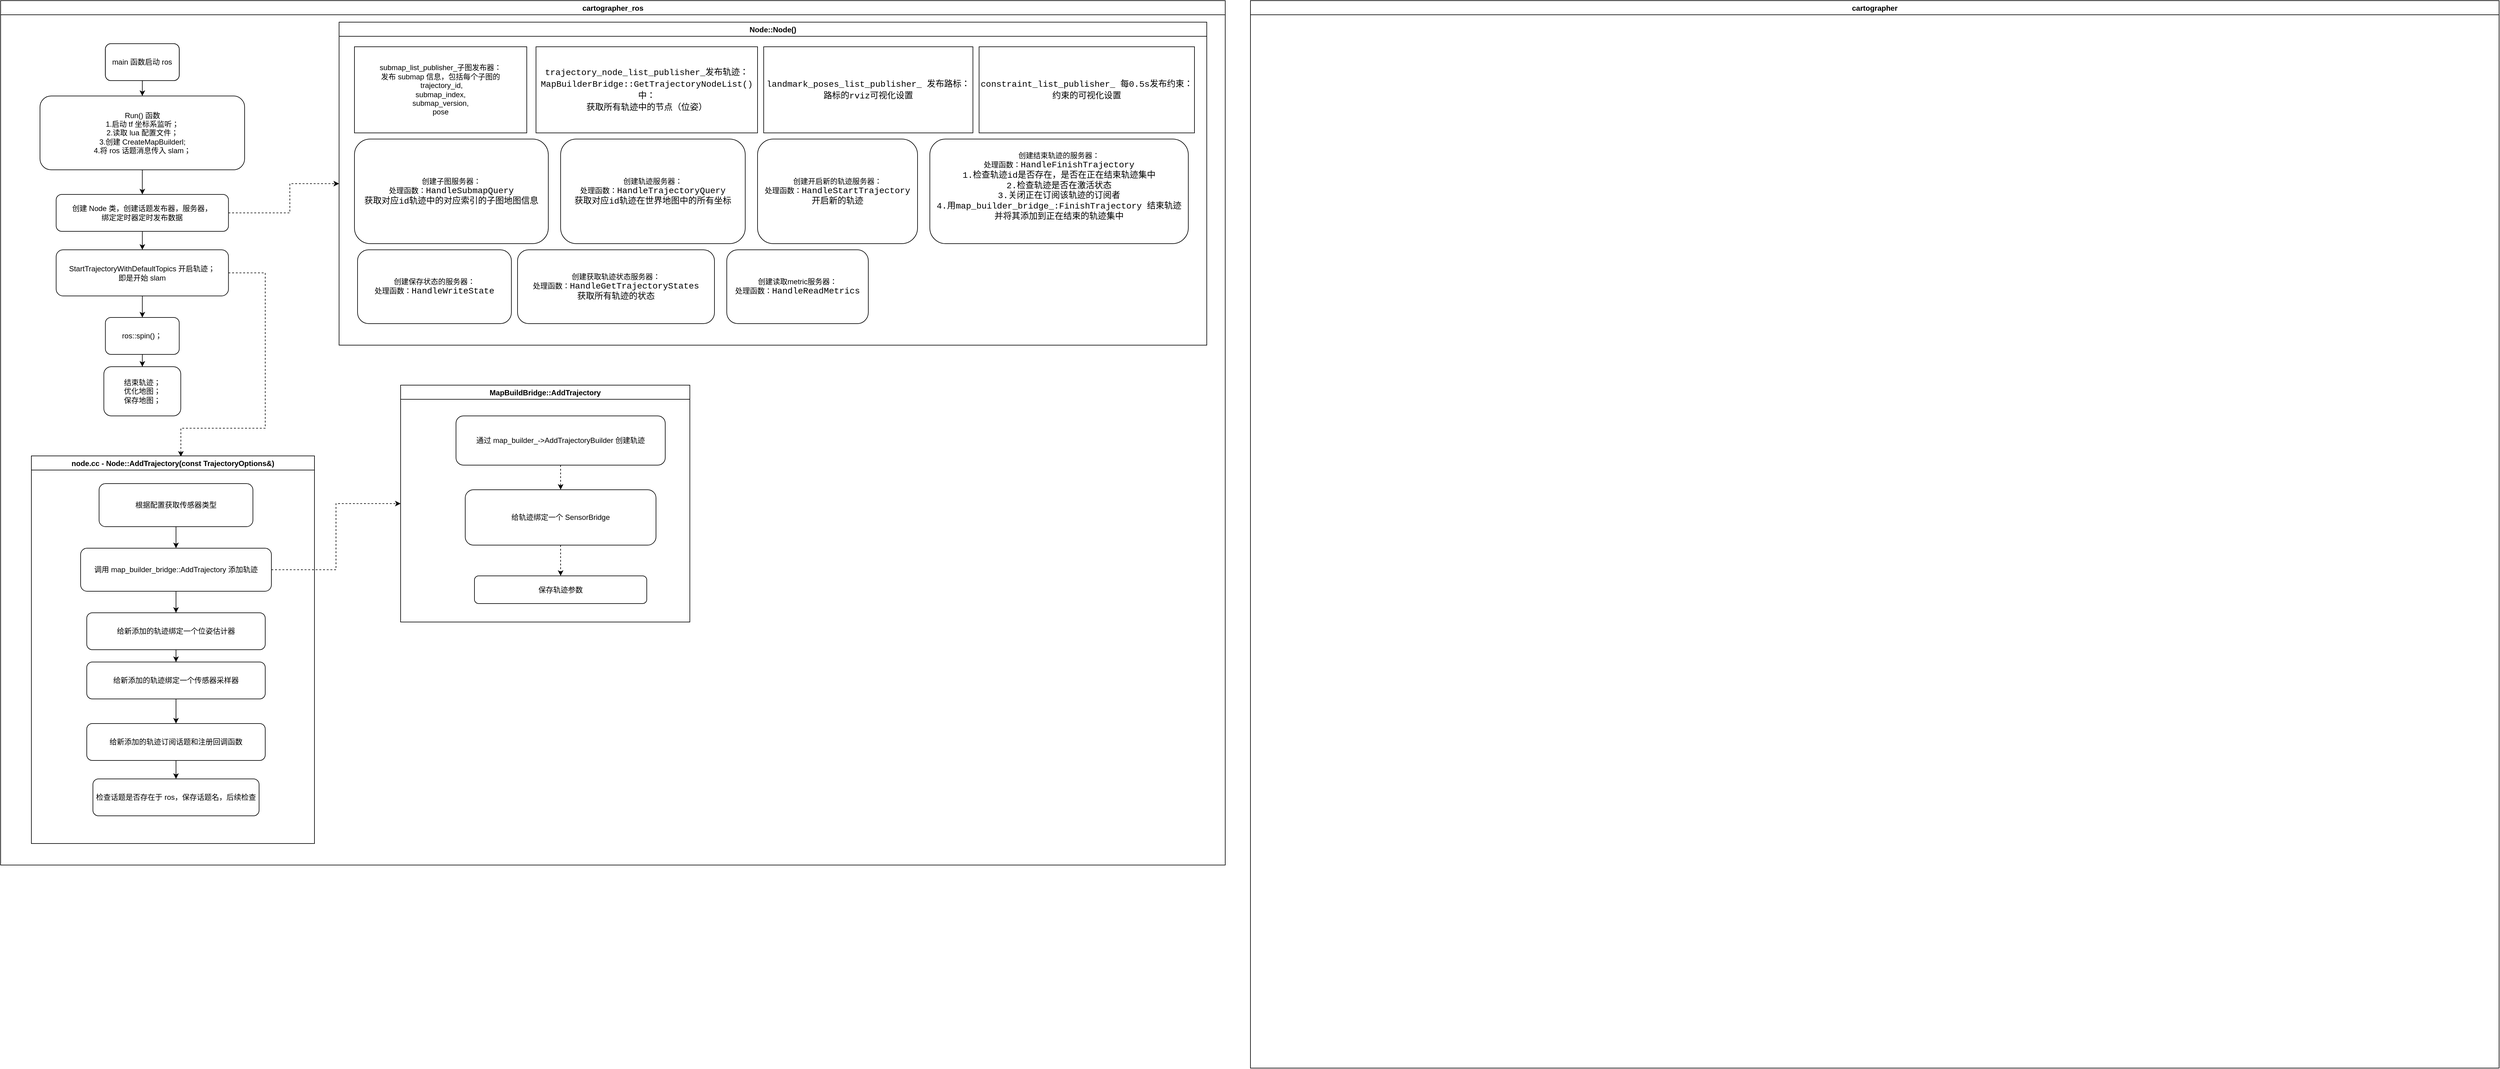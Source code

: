 <mxfile version="15.8.7" type="device"><diagram id="i1i0kIvz_2aGo8kS62SS" name="第 1 页"><mxGraphModel dx="3041" dy="1339" grid="1" gridSize="10" guides="1" tooltips="1" connect="1" arrows="1" fold="1" page="1" pageScale="1" pageWidth="827" pageHeight="1169" math="0" shadow="0"><root><mxCell id="0"/><mxCell id="1" parent="0"/><mxCell id="r9NW1QcY_7z1-99a0zew-1" value="cartographer_ros" style="swimlane;" parent="1" vertex="1"><mxGeometry x="-790" y="25" width="1990" height="1405" as="geometry"/></mxCell><mxCell id="r9NW1QcY_7z1-99a0zew-4" value="main 函数启动 ros" style="rounded=1;whiteSpace=wrap;html=1;" parent="r9NW1QcY_7z1-99a0zew-1" vertex="1"><mxGeometry x="170.25" y="70" width="120" height="60" as="geometry"/></mxCell><mxCell id="r9NW1QcY_7z1-99a0zew-9" value="" style="edgeStyle=orthogonalEdgeStyle;rounded=0;orthogonalLoop=1;jettySize=auto;html=1;" parent="r9NW1QcY_7z1-99a0zew-1" source="r9NW1QcY_7z1-99a0zew-7" target="r9NW1QcY_7z1-99a0zew-8" edge="1"><mxGeometry relative="1" as="geometry"/></mxCell><mxCell id="r9NW1QcY_7z1-99a0zew-7" value="&lt;span&gt;ros::spin()；&lt;/span&gt;" style="rounded=1;whiteSpace=wrap;html=1;" parent="r9NW1QcY_7z1-99a0zew-1" vertex="1"><mxGeometry x="170.25" y="515" width="120" height="60" as="geometry"/></mxCell><mxCell id="r9NW1QcY_7z1-99a0zew-8" value="结束轨迹；&lt;br&gt;优化地图；&lt;br&gt;保存地图；" style="rounded=1;whiteSpace=wrap;html=1;" parent="r9NW1QcY_7z1-99a0zew-1" vertex="1"><mxGeometry x="167.75" y="595" width="125" height="80" as="geometry"/></mxCell><mxCell id="Doq_2A9rJnapWviokbke-11" value="" style="edgeStyle=orthogonalEdgeStyle;rounded=0;orthogonalLoop=1;jettySize=auto;html=1;" parent="r9NW1QcY_7z1-99a0zew-1" source="r9NW1QcY_7z1-99a0zew-15" target="r9NW1QcY_7z1-99a0zew-16" edge="1"><mxGeometry relative="1" as="geometry"/></mxCell><mxCell id="r9NW1QcY_7z1-99a0zew-15" value="main 函数启动 ros" style="rounded=1;whiteSpace=wrap;html=1;" parent="r9NW1QcY_7z1-99a0zew-1" vertex="1"><mxGeometry x="170.25" y="70" width="120" height="60" as="geometry"/></mxCell><mxCell id="Doq_2A9rJnapWviokbke-12" value="" style="edgeStyle=orthogonalEdgeStyle;rounded=0;orthogonalLoop=1;jettySize=auto;html=1;" parent="r9NW1QcY_7z1-99a0zew-1" source="r9NW1QcY_7z1-99a0zew-16" target="Doq_2A9rJnapWviokbke-2" edge="1"><mxGeometry relative="1" as="geometry"/></mxCell><mxCell id="r9NW1QcY_7z1-99a0zew-16" value="Run() 函数&lt;br&gt;1.启动 tf 坐标系监听；&lt;br&gt;2.读取 lua 配置文件；&lt;br&gt;3.创建 CreateMapBuilderl;&lt;br&gt;4.将 ros 话题消息传入 slam；" style="rounded=1;whiteSpace=wrap;html=1;" parent="r9NW1QcY_7z1-99a0zew-1" vertex="1"><mxGeometry x="64" y="155" width="332.5" height="120" as="geometry"/></mxCell><mxCell id="r9NW1QcY_7z1-99a0zew-20" style="edgeStyle=orthogonalEdgeStyle;rounded=0;orthogonalLoop=1;jettySize=auto;html=1;exitX=1;exitY=0.5;exitDx=0;exitDy=0;dashed=1;entryX=0.528;entryY=0.002;entryDx=0;entryDy=0;entryPerimeter=0;" parent="r9NW1QcY_7z1-99a0zew-1" source="r9NW1QcY_7z1-99a0zew-17" target="r9NW1QcY_7z1-99a0zew-19" edge="1"><mxGeometry relative="1" as="geometry"><mxPoint x="310" y="695" as="targetPoint"/><Array as="points"><mxPoint x="430" y="443"/><mxPoint x="430" y="695"/><mxPoint x="293" y="695"/></Array></mxGeometry></mxCell><mxCell id="Doq_2A9rJnapWviokbke-1" value="" style="edgeStyle=orthogonalEdgeStyle;rounded=0;orthogonalLoop=1;jettySize=auto;html=1;" parent="r9NW1QcY_7z1-99a0zew-1" source="r9NW1QcY_7z1-99a0zew-17" target="r9NW1QcY_7z1-99a0zew-7" edge="1"><mxGeometry relative="1" as="geometry"/></mxCell><mxCell id="r9NW1QcY_7z1-99a0zew-17" value="&lt;span&gt;StartTrajectoryWithDefaultTopics 开启轨迹；&lt;br&gt;即是开始 slam&lt;br&gt;&lt;/span&gt;" style="rounded=1;whiteSpace=wrap;html=1;" parent="r9NW1QcY_7z1-99a0zew-1" vertex="1"><mxGeometry x="90.25" y="405" width="280" height="75" as="geometry"/></mxCell><mxCell id="r9NW1QcY_7z1-99a0zew-19" value="node.cc - Node::AddTrajectory(const TrajectoryOptions&amp;)" style="swimlane;" parent="r9NW1QcY_7z1-99a0zew-1" vertex="1"><mxGeometry x="50" y="740" width="460" height="630" as="geometry"/></mxCell><mxCell id="Doq_2A9rJnapWviokbke-3" value="" style="edgeStyle=orthogonalEdgeStyle;rounded=0;orthogonalLoop=1;jettySize=auto;html=1;" parent="r9NW1QcY_7z1-99a0zew-19" source="r9NW1QcY_7z1-99a0zew-21" target="r9NW1QcY_7z1-99a0zew-22" edge="1"><mxGeometry relative="1" as="geometry"/></mxCell><mxCell id="r9NW1QcY_7z1-99a0zew-21" value="根据配置获取传感器类型&lt;br&gt;" style="rounded=1;whiteSpace=wrap;html=1;" parent="r9NW1QcY_7z1-99a0zew-19" vertex="1"><mxGeometry x="110" y="45" width="250" height="70" as="geometry"/></mxCell><mxCell id="Doq_2A9rJnapWviokbke-5" value="" style="edgeStyle=orthogonalEdgeStyle;rounded=0;orthogonalLoop=1;jettySize=auto;html=1;" parent="r9NW1QcY_7z1-99a0zew-19" source="r9NW1QcY_7z1-99a0zew-22" target="r9NW1QcY_7z1-99a0zew-23" edge="1"><mxGeometry relative="1" as="geometry"/></mxCell><mxCell id="r9NW1QcY_7z1-99a0zew-22" value="调用 map_builder_bridge::AddTrajectory 添加轨迹" style="rounded=1;whiteSpace=wrap;html=1;" parent="r9NW1QcY_7z1-99a0zew-19" vertex="1"><mxGeometry x="80" y="150" width="310" height="70" as="geometry"/></mxCell><mxCell id="Doq_2A9rJnapWviokbke-9" value="" style="edgeStyle=orthogonalEdgeStyle;rounded=0;orthogonalLoop=1;jettySize=auto;html=1;" parent="r9NW1QcY_7z1-99a0zew-19" source="r9NW1QcY_7z1-99a0zew-24" target="r9NW1QcY_7z1-99a0zew-25" edge="1"><mxGeometry relative="1" as="geometry"/></mxCell><mxCell id="r9NW1QcY_7z1-99a0zew-24" value="给新添加的轨迹绑定一个传感器采样器" style="rounded=1;whiteSpace=wrap;html=1;" parent="r9NW1QcY_7z1-99a0zew-19" vertex="1"><mxGeometry x="90" y="335" width="290" height="60" as="geometry"/></mxCell><mxCell id="Doq_2A9rJnapWviokbke-10" value="" style="edgeStyle=orthogonalEdgeStyle;rounded=0;orthogonalLoop=1;jettySize=auto;html=1;" parent="r9NW1QcY_7z1-99a0zew-19" source="r9NW1QcY_7z1-99a0zew-25" target="r9NW1QcY_7z1-99a0zew-26" edge="1"><mxGeometry relative="1" as="geometry"/></mxCell><mxCell id="r9NW1QcY_7z1-99a0zew-25" value="给新添加的轨迹订阅话题和注册回调函数" style="rounded=1;whiteSpace=wrap;html=1;" parent="r9NW1QcY_7z1-99a0zew-19" vertex="1"><mxGeometry x="90" y="435" width="290" height="60" as="geometry"/></mxCell><mxCell id="r9NW1QcY_7z1-99a0zew-26" value="检查话题是否存在于 ros，保存话题名，后续检查" style="rounded=1;whiteSpace=wrap;html=1;" parent="r9NW1QcY_7z1-99a0zew-19" vertex="1"><mxGeometry x="100" y="525" width="270" height="60" as="geometry"/></mxCell><mxCell id="Doq_2A9rJnapWviokbke-8" value="" style="edgeStyle=orthogonalEdgeStyle;rounded=0;orthogonalLoop=1;jettySize=auto;html=1;" parent="r9NW1QcY_7z1-99a0zew-19" source="r9NW1QcY_7z1-99a0zew-23" target="r9NW1QcY_7z1-99a0zew-24" edge="1"><mxGeometry relative="1" as="geometry"/></mxCell><mxCell id="r9NW1QcY_7z1-99a0zew-23" value="给新添加的轨迹绑定一个位姿估计器" style="rounded=1;whiteSpace=wrap;html=1;" parent="r9NW1QcY_7z1-99a0zew-19" vertex="1"><mxGeometry x="90" y="255" width="290" height="60" as="geometry"/></mxCell><mxCell id="r9NW1QcY_7z1-99a0zew-27" value="MapBuildBridge::AddTrajectory" style="swimlane;" parent="r9NW1QcY_7z1-99a0zew-1" vertex="1"><mxGeometry x="650" y="625" width="470" height="385" as="geometry"/></mxCell><mxCell id="r9NW1QcY_7z1-99a0zew-32" style="edgeStyle=orthogonalEdgeStyle;rounded=0;orthogonalLoop=1;jettySize=auto;html=1;exitX=0.5;exitY=1;exitDx=0;exitDy=0;dashed=1;" parent="r9NW1QcY_7z1-99a0zew-27" source="r9NW1QcY_7z1-99a0zew-28" target="r9NW1QcY_7z1-99a0zew-30" edge="1"><mxGeometry relative="1" as="geometry"/></mxCell><mxCell id="r9NW1QcY_7z1-99a0zew-28" value="通过 map_builder_-&amp;gt;AddTrajectoryBuilder 创建轨迹" style="rounded=1;whiteSpace=wrap;html=1;" parent="r9NW1QcY_7z1-99a0zew-27" vertex="1"><mxGeometry x="90" y="50" width="340" height="80" as="geometry"/></mxCell><mxCell id="r9NW1QcY_7z1-99a0zew-33" style="edgeStyle=orthogonalEdgeStyle;rounded=0;orthogonalLoop=1;jettySize=auto;html=1;exitX=0.5;exitY=1;exitDx=0;exitDy=0;entryX=0.5;entryY=0;entryDx=0;entryDy=0;dashed=1;" parent="r9NW1QcY_7z1-99a0zew-27" source="r9NW1QcY_7z1-99a0zew-30" target="r9NW1QcY_7z1-99a0zew-31" edge="1"><mxGeometry relative="1" as="geometry"/></mxCell><mxCell id="r9NW1QcY_7z1-99a0zew-30" value="给轨迹绑定一个 SensorBridge" style="rounded=1;whiteSpace=wrap;html=1;" parent="r9NW1QcY_7z1-99a0zew-27" vertex="1"><mxGeometry x="105" y="170" width="310" height="90" as="geometry"/></mxCell><mxCell id="r9NW1QcY_7z1-99a0zew-31" value="保存轨迹参数" style="rounded=1;whiteSpace=wrap;html=1;" parent="r9NW1QcY_7z1-99a0zew-27" vertex="1"><mxGeometry x="120" y="310" width="280" height="45" as="geometry"/></mxCell><mxCell id="Doq_2A9rJnapWviokbke-13" value="" style="edgeStyle=orthogonalEdgeStyle;rounded=0;orthogonalLoop=1;jettySize=auto;html=1;" parent="r9NW1QcY_7z1-99a0zew-1" source="Doq_2A9rJnapWviokbke-2" target="r9NW1QcY_7z1-99a0zew-17" edge="1"><mxGeometry relative="1" as="geometry"/></mxCell><mxCell id="Doq_2A9rJnapWviokbke-20" style="edgeStyle=orthogonalEdgeStyle;rounded=0;orthogonalLoop=1;jettySize=auto;html=1;exitX=1;exitY=0.5;exitDx=0;exitDy=0;entryX=0;entryY=0.5;entryDx=0;entryDy=0;dashed=1;" parent="r9NW1QcY_7z1-99a0zew-1" source="Doq_2A9rJnapWviokbke-2" target="Doq_2A9rJnapWviokbke-16" edge="1"><mxGeometry relative="1" as="geometry"><Array as="points"><mxPoint x="470" y="345"/></Array></mxGeometry></mxCell><mxCell id="Doq_2A9rJnapWviokbke-2" value="创建 Node 类，创建话题发布器，服务器，&lt;br&gt;绑定定时器定时发布数据" style="rounded=1;whiteSpace=wrap;html=1;" parent="r9NW1QcY_7z1-99a0zew-1" vertex="1"><mxGeometry x="90.25" y="315" width="280" height="60" as="geometry"/></mxCell><mxCell id="Doq_2A9rJnapWviokbke-16" value="Node::Node()" style="swimlane;" parent="r9NW1QcY_7z1-99a0zew-1" vertex="1"><mxGeometry x="550" y="35" width="1410" height="525" as="geometry"/></mxCell><mxCell id="Doq_2A9rJnapWviokbke-19" value="submap_list_publisher_子图发布器：&lt;br&gt;发布 submap 信息，包括每个子图的&lt;br&gt;&amp;nbsp;trajectory_id,&lt;br&gt;submap_index, &lt;br&gt;submap_version, &lt;br&gt;pose" style="rounded=0;whiteSpace=wrap;html=1;" parent="Doq_2A9rJnapWviokbke-16" vertex="1"><mxGeometry x="25" y="40" width="280" height="140" as="geometry"/></mxCell><mxCell id="Doq_2A9rJnapWviokbke-21" value="&lt;div style=&quot;font-family: &amp;#34;consolas&amp;#34; , &amp;#34;courier new&amp;#34; , monospace ; font-size: 14px ; line-height: 19px&quot;&gt;&lt;span style=&quot;background-color: rgb(255 , 255 , 255)&quot;&gt;trajectory_node_list_publisher_发布轨迹：&lt;/span&gt;&lt;/div&gt;&lt;div style=&quot;font-family: &amp;#34;consolas&amp;#34; , &amp;#34;courier new&amp;#34; , monospace ; font-size: 14px ; line-height: 19px&quot;&gt;&lt;div style=&quot;font-family: &amp;#34;consolas&amp;#34; , &amp;#34;courier new&amp;#34; , monospace ; line-height: 19px&quot;&gt;&lt;span style=&quot;background-color: rgb(255 , 255 , 255)&quot;&gt;MapBuilderBridge::GetTrajectoryNodeList()中：&lt;/span&gt;&lt;/div&gt;&lt;div style=&quot;font-family: &amp;#34;consolas&amp;#34; , &amp;#34;courier new&amp;#34; , monospace ; line-height: 19px&quot;&gt;&lt;span style=&quot;background-color: rgb(255 , 255 , 255)&quot;&gt;获取所有轨迹中的节点（位姿）&lt;/span&gt;&lt;/div&gt;&lt;/div&gt;" style="rounded=0;whiteSpace=wrap;html=1;" parent="Doq_2A9rJnapWviokbke-16" vertex="1"><mxGeometry x="320" y="40" width="360" height="140" as="geometry"/></mxCell><mxCell id="Doq_2A9rJnapWviokbke-22" value="&lt;div style=&quot;font-family: &amp;#34;consolas&amp;#34; , &amp;#34;courier new&amp;#34; , monospace ; font-size: 14px ; line-height: 19px&quot;&gt;&lt;span style=&quot;background-color: rgb(255 , 255 , 255)&quot;&gt;landmark_poses_list_publisher_ 发布路标：&lt;/span&gt;&lt;/div&gt;&lt;div style=&quot;font-family: &amp;#34;consolas&amp;#34; , &amp;#34;courier new&amp;#34; , monospace ; font-size: 14px ; line-height: 19px&quot;&gt;&lt;span style=&quot;background-color: rgb(255 , 255 , 255)&quot;&gt;路标的rviz可视化设置&lt;/span&gt;&lt;/div&gt;" style="rounded=0;whiteSpace=wrap;html=1;labelBackgroundColor=#FFFFFF;fontColor=#000000;" parent="Doq_2A9rJnapWviokbke-16" vertex="1"><mxGeometry x="690" y="40" width="340" height="140" as="geometry"/></mxCell><mxCell id="Doq_2A9rJnapWviokbke-23" value="&lt;div style=&quot;font-family: &amp;#34;consolas&amp;#34; , &amp;#34;courier new&amp;#34; , monospace ; font-size: 14px ; line-height: 19px&quot;&gt;&lt;span style=&quot;background-color: rgb(255 , 255 , 255)&quot;&gt;constraint_list_publisher_ 每0.5s发布约束：&lt;/span&gt;&lt;/div&gt;&lt;div style=&quot;font-family: &amp;#34;consolas&amp;#34; , &amp;#34;courier new&amp;#34; , monospace ; font-size: 14px ; line-height: 19px&quot;&gt;&lt;span style=&quot;background-color: rgb(255 , 255 , 255)&quot;&gt;约束的可视化设置&lt;/span&gt;&lt;/div&gt;" style="rounded=0;whiteSpace=wrap;html=1;labelBackgroundColor=#FFFFFF;fontColor=#000000;" parent="Doq_2A9rJnapWviokbke-16" vertex="1"><mxGeometry x="1040" y="40" width="350" height="140" as="geometry"/></mxCell><mxCell id="Doq_2A9rJnapWviokbke-24" value="创建子图服务器：&lt;br&gt;处理函数：&lt;span style=&quot;font-family: &amp;#34;consolas&amp;#34; , &amp;#34;courier new&amp;#34; , monospace ; font-size: 14px&quot;&gt;HandleSubmapQuery&lt;br&gt;获取对应id轨迹中的对应索引的子图地图信息&lt;br&gt;&lt;/span&gt;" style="rounded=1;whiteSpace=wrap;html=1;labelBackgroundColor=#FFFFFF;fontColor=#000000;" parent="Doq_2A9rJnapWviokbke-16" vertex="1"><mxGeometry x="25" y="190" width="315" height="170" as="geometry"/></mxCell><mxCell id="Doq_2A9rJnapWviokbke-25" value="创建轨迹服务器：&lt;br&gt;处理函数：&lt;span style=&quot;font-family: &amp;#34;consolas&amp;#34; , &amp;#34;courier new&amp;#34; , monospace ; font-size: 14px ; background-color: rgb(255 , 255 , 255)&quot;&gt;HandleTrajectoryQuery&lt;br&gt;获取对应id轨迹在世界地图中的所有坐标&lt;br&gt;&lt;/span&gt;" style="rounded=1;whiteSpace=wrap;html=1;labelBackgroundColor=none;fontColor=#000000;" parent="Doq_2A9rJnapWviokbke-16" vertex="1"><mxGeometry x="360" y="190" width="300" height="170" as="geometry"/></mxCell><mxCell id="Doq_2A9rJnapWviokbke-26" value="创建开启新的轨迹服务器：&lt;br&gt;处理函数：&lt;span style=&quot;font-family: &amp;#34;consolas&amp;#34; , &amp;#34;courier new&amp;#34; , monospace ; font-size: 14px ; background-color: rgb(255 , 255 , 255)&quot;&gt;HandleStartTrajectory&lt;/span&gt;&lt;br&gt;&lt;span style=&quot;font-family: &amp;#34;consolas&amp;#34; , &amp;#34;courier new&amp;#34; , monospace ; font-size: 14px ; background-color: rgb(255 , 255 , 255)&quot;&gt;开启新的轨迹&lt;br&gt;&lt;/span&gt;" style="rounded=1;whiteSpace=wrap;html=1;labelBackgroundColor=none;fontColor=#000000;" parent="Doq_2A9rJnapWviokbke-16" vertex="1"><mxGeometry x="680" y="190" width="260" height="170" as="geometry"/></mxCell><mxCell id="Doq_2A9rJnapWviokbke-27" value="创建结束轨迹的服务器：&lt;br&gt;处理函数：&lt;span style=&quot;font-family: &amp;#34;consolas&amp;#34; , &amp;#34;courier new&amp;#34; , monospace ; font-size: 14px ; background-color: rgb(255 , 255 , 255)&quot;&gt;HandleFinishTrajectory&lt;br&gt;1.检查轨迹id是否存在，是否在正在结束轨迹集中&lt;br&gt;2.检查轨迹是否在激活状态&lt;br&gt;3.关闭正在订阅该轨迹的订阅者&lt;br&gt;4.用&lt;/span&gt;&lt;span style=&quot;font-family: &amp;#34;consolas&amp;#34; , &amp;#34;courier new&amp;#34; , monospace ; font-size: 14px&quot;&gt;map_builder_bridge_&lt;span style=&quot;background-color: rgb(255 , 255 , 255)&quot;&gt;:&lt;/span&gt;&lt;/span&gt;&lt;span style=&quot;font-family: &amp;#34;consolas&amp;#34; , &amp;#34;courier new&amp;#34; , monospace ; font-size: 14px&quot;&gt;FinishTrajectory 结束轨迹&lt;br&gt;&lt;/span&gt;&lt;span style=&quot;font-family: &amp;#34;consolas&amp;#34; , &amp;#34;courier new&amp;#34; , monospace ; font-size: 14px ; background-color: rgb(255 , 255 , 255)&quot;&gt;并将其添加到正在结束的轨迹集中&lt;br&gt;&lt;/span&gt;&lt;span style=&quot;font-family: &amp;#34;consolas&amp;#34; , &amp;#34;courier new&amp;#34; , monospace ; font-size: 14px ; background-color: rgb(255 , 255 , 255)&quot;&gt;&lt;br&gt;&lt;/span&gt;" style="rounded=1;whiteSpace=wrap;html=1;labelBackgroundColor=#FFFFFF;fontColor=#000000;" parent="Doq_2A9rJnapWviokbke-16" vertex="1"><mxGeometry x="960" y="190" width="420" height="170" as="geometry"/></mxCell><mxCell id="Doq_2A9rJnapWviokbke-28" value="创建保存状态的服务器：&lt;br&gt;处理函数：&lt;span style=&quot;font-family: &amp;#34;consolas&amp;#34; , &amp;#34;courier new&amp;#34; , monospace ; font-size: 14px ; background-color: rgb(255 , 255 , 255)&quot;&gt;HandleWriteState&lt;/span&gt;" style="rounded=1;whiteSpace=wrap;html=1;labelBackgroundColor=#FFFFFF;fontColor=#000000;" parent="Doq_2A9rJnapWviokbke-16" vertex="1"><mxGeometry x="30" y="370" width="250" height="120" as="geometry"/></mxCell><mxCell id="Doq_2A9rJnapWviokbke-29" value="创建获取轨迹状态服务器：&lt;br&gt;处理函数：&lt;span style=&quot;font-family: &amp;#34;consolas&amp;#34; , &amp;#34;courier new&amp;#34; , monospace ; font-size: 14px ; background-color: rgb(255 , 255 , 255)&quot;&gt;HandleGetTrajectoryStates&lt;br&gt;获取所有轨迹的状态&lt;br&gt;&lt;/span&gt;" style="rounded=1;whiteSpace=wrap;html=1;labelBackgroundColor=#FFFFFF;fontColor=#000000;" parent="Doq_2A9rJnapWviokbke-16" vertex="1"><mxGeometry x="290" y="370" width="320" height="120" as="geometry"/></mxCell><mxCell id="Doq_2A9rJnapWviokbke-30" value="创建读取metric服务器：&lt;br&gt;处理函数：&lt;span style=&quot;font-family: &amp;#34;consolas&amp;#34; , &amp;#34;courier new&amp;#34; , monospace ; font-size: 14px ; background-color: rgb(255 , 255 , 255)&quot;&gt;HandleReadMetrics&lt;/span&gt;" style="rounded=1;whiteSpace=wrap;html=1;labelBackgroundColor=#FFFFFF;fontColor=#000000;" parent="Doq_2A9rJnapWviokbke-16" vertex="1"><mxGeometry x="630" y="370" width="230" height="120" as="geometry"/></mxCell><mxCell id="VM8c7YSoSrYqohTIHLfI-1" style="edgeStyle=orthogonalEdgeStyle;rounded=0;orthogonalLoop=1;jettySize=auto;html=1;exitX=1;exitY=0.5;exitDx=0;exitDy=0;entryX=0;entryY=0.5;entryDx=0;entryDy=0;dashed=1;" edge="1" parent="r9NW1QcY_7z1-99a0zew-1" source="r9NW1QcY_7z1-99a0zew-22" target="r9NW1QcY_7z1-99a0zew-27"><mxGeometry relative="1" as="geometry"/></mxCell><mxCell id="VM8c7YSoSrYqohTIHLfI-2" value="cartographer" style="swimlane;" vertex="1" parent="1"><mxGeometry x="1241" y="25" width="2029" height="1735" as="geometry"/></mxCell></root></mxGraphModel></diagram></mxfile>